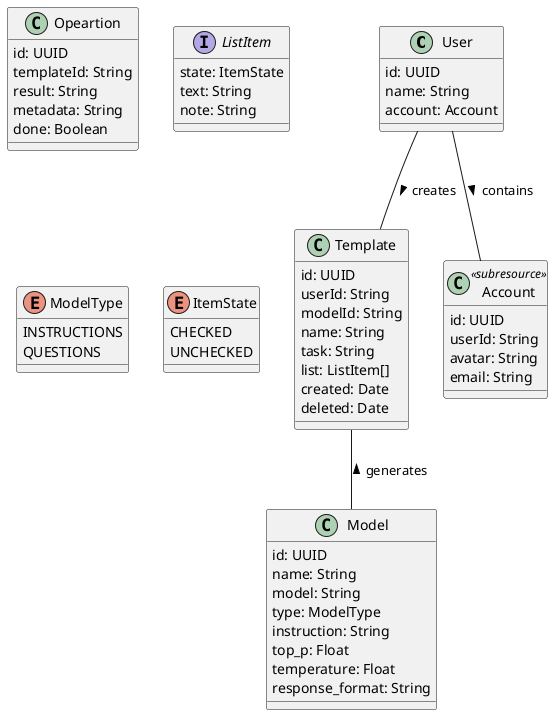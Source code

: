 @startuml
User -- Template : creates >
User -- Account : contains >
Template -- Model : generates <

class User {
 id: UUID
 name: String
 account: Account
}

class Account <<subresource>> {
 id: UUID
 userId: String
 avatar: String
 email: String
}

class Template {
 id: UUID
 userId: String
 modelId: String
 name: String
 task: String
 list: ListItem[]
 created: Date
 deleted: Date
}

class Model {
 id: UUID
 name: String
 model: String
 type: ModelType
 instruction: String
 top_p: Float
 temperature: Float
 response_format: String
}

class Opeartion {
 id: UUID
 templateId: String
 result: String
 metadata: String
 done: Boolean
}

interface ListItem {
 state: ItemState
 text: String
 note: String
}

enum ModelType {
  INSTRUCTIONS
  QUESTIONS
}

enum ItemState {
  CHECKED
  UNCHECKED
}
@enduml